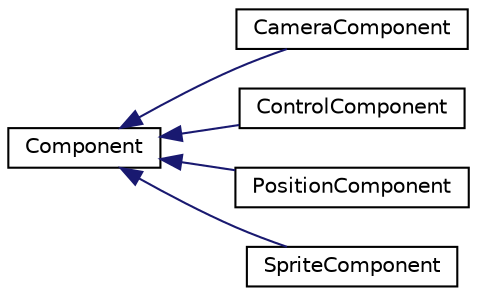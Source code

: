 digraph "Graphical Class Hierarchy"
{
  edge [fontname="Helvetica",fontsize="10",labelfontname="Helvetica",labelfontsize="10"];
  node [fontname="Helvetica",fontsize="10",shape=record];
  rankdir="LR";
  Node1 [label="Component",height=0.2,width=0.4,color="black", fillcolor="white", style="filled",URL="$classComponent.html"];
  Node1 -> Node2 [dir="back",color="midnightblue",fontsize="10",style="solid",fontname="Helvetica"];
  Node2 [label="CameraComponent",height=0.2,width=0.4,color="black", fillcolor="white", style="filled",URL="$classCameraComponent.html"];
  Node1 -> Node3 [dir="back",color="midnightblue",fontsize="10",style="solid",fontname="Helvetica"];
  Node3 [label="ControlComponent",height=0.2,width=0.4,color="black", fillcolor="white", style="filled",URL="$classControlComponent.html"];
  Node1 -> Node4 [dir="back",color="midnightblue",fontsize="10",style="solid",fontname="Helvetica"];
  Node4 [label="PositionComponent",height=0.2,width=0.4,color="black", fillcolor="white", style="filled",URL="$classPositionComponent.html"];
  Node1 -> Node5 [dir="back",color="midnightblue",fontsize="10",style="solid",fontname="Helvetica"];
  Node5 [label="SpriteComponent",height=0.2,width=0.4,color="black", fillcolor="white", style="filled",URL="$classSpriteComponent.html"];
}
